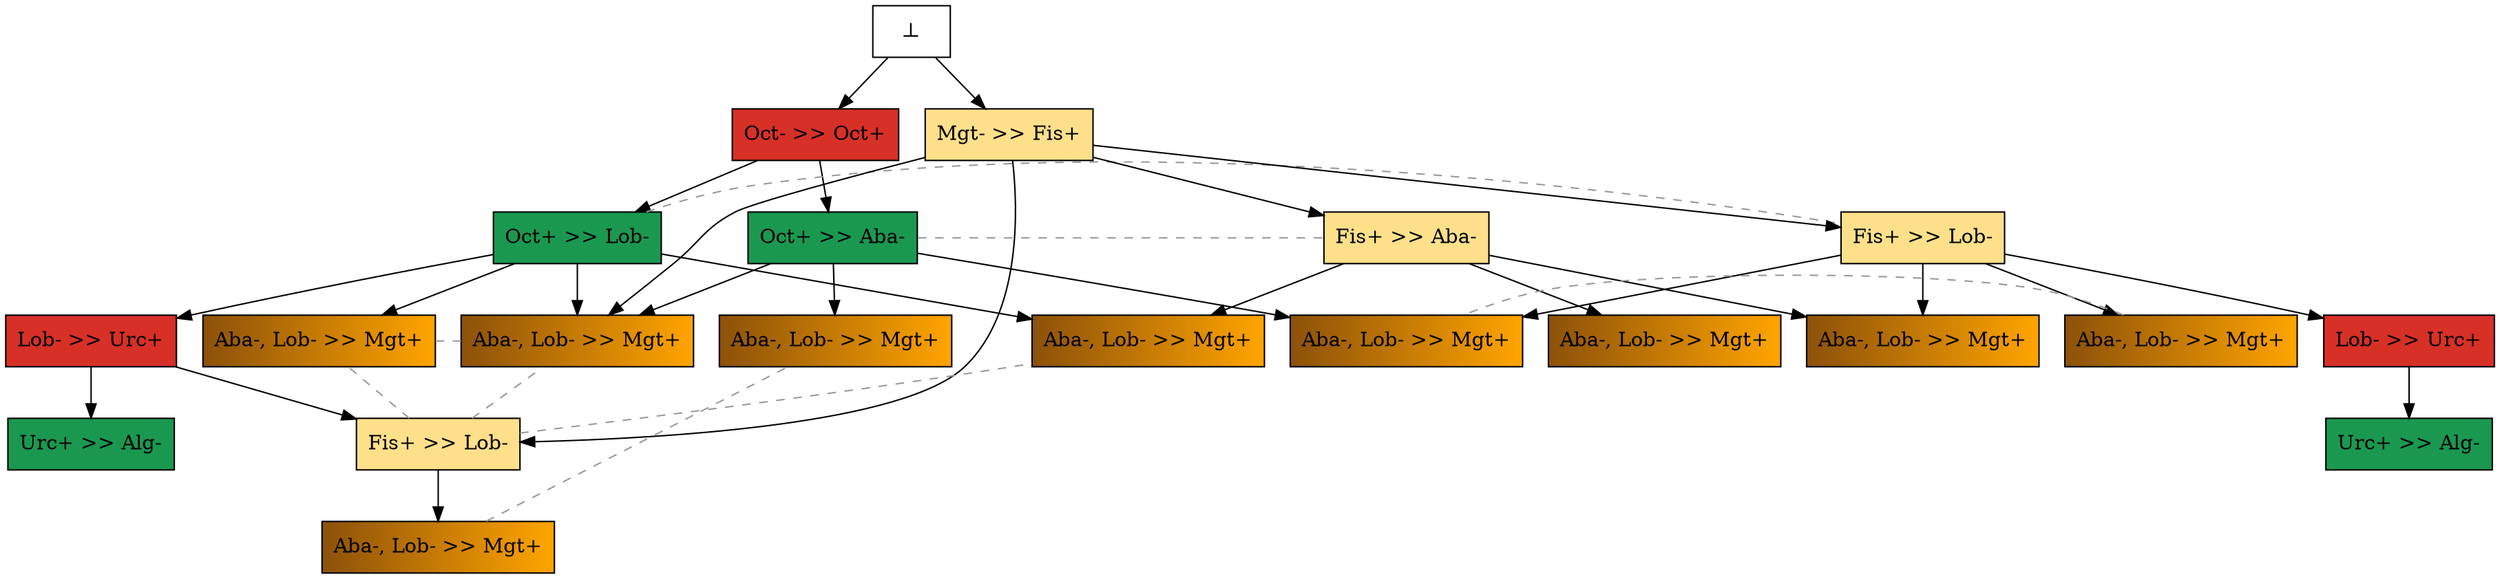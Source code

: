digraph test {
e2 -> e4;
e2 -> e5;
e3 -> e6;
e3 -> e7;
e4 -> e9;
e6 -> e11;
e9 -> e13;
e11 -> e14;
e3 -> e30;
e9 -> e30;
e30 -> e435;
e7 -> e527;
e5 -> e531;
e6 -> e586;
e4 -> e604;
e5 -> e649;
e6 -> e649;
e4 -> e661;
e7 -> e661;
e3 -> e667;
e4 -> e667;
e5 -> e667;
e6 -> e686;
e7 -> e686;
e0 -> e2;
e0 -> e3;

//conflicts
e4 -> e6 [arrowhead=none color=gray60 style=dashed constraint=false];
e5 -> e7 [arrowhead=none color=gray60 style=dashed constraint=false];
e30 -> e604 [arrowhead=none color=gray60 style=dashed constraint=false];
e30 -> e661 [arrowhead=none color=gray60 style=dashed constraint=false];
e30 -> e667 [arrowhead=none color=gray60 style=dashed constraint=false];
e435 -> e531 [arrowhead=none color=gray60 style=dashed constraint=false];
e586 -> e649 [arrowhead=none color=gray60 style=dashed constraint=false];
e604 -> e667 [arrowhead=none color=gray60 style=dashed constraint=false];

e2 [color="black" fillcolor="#d73027:#d73027" label="Oct- >> Oct+" shape=box style=filled];
e3 [color="black" fillcolor="#fee08b:#fee08b" label="Mgt- >> Fis+" shape=box style=filled];
e4 [color="black" fillcolor="#1a9850:#1a9850" label="Oct+ >> Lob-" shape=box style=filled];
e5 [color="black" fillcolor="#1a9850:#1a9850" label="Oct+ >> Aba-" shape=box style=filled];
e6 [color="black" fillcolor="#fee08b:#fee08b" label="Fis+ >> Lob-" shape=box style=filled];
e7 [color="black" fillcolor="#fee08b:#fee08b" label="Fis+ >> Aba-" shape=box style=filled];
e9 [color="black" fillcolor="#d73027:#d73027" label="Lob- >> Urc+" shape=box style=filled];
e11 [color="black" fillcolor="#d73027:#d73027" label="Lob- >> Urc+" shape=box style=filled];
e13 [color="black" fillcolor="#1a9850:#1a9850" label="Urc+ >> Alg-" shape=box style=filled];
e14 [color="black" fillcolor="#1a9850:#1a9850" label="Urc+ >> Alg-" shape=box style=filled];
e30 [color="black" fillcolor="#fee08b:#fee08b" label="Fis+ >> Lob-" shape=box style=filled];
e435 [color="black" fillcolor="#8c510a:orange" label="Aba-, Lob- >> Mgt+" shape=box style=filled];
e527 [color="black" fillcolor="#8c510a:orange" label="Aba-, Lob- >> Mgt+" shape=box style=filled];
e531 [color="black" fillcolor="#8c510a:orange" label="Aba-, Lob- >> Mgt+" shape=box style=filled];
e586 [color="black" fillcolor="#8c510a:orange" label="Aba-, Lob- >> Mgt+" shape=box style=filled];
e604 [color="black" fillcolor="#8c510a:orange" label="Aba-, Lob- >> Mgt+" shape=box style=filled];
e649 [color="black" fillcolor="#8c510a:orange" label="Aba-, Lob- >> Mgt+" shape=box style=filled];
e661 [color="black" fillcolor="#8c510a:orange" label="Aba-, Lob- >> Mgt+" shape=box style=filled];
e667 [color="black" fillcolor="#8c510a:orange" label="Aba-, Lob- >> Mgt+" shape=box style=filled];
e686 [color="black" fillcolor="#8c510a:orange" label="Aba-, Lob- >> Mgt+" shape=box style=filled];
e0 [fillcolor="white" label="⊥" shape=box style=filled];
}
